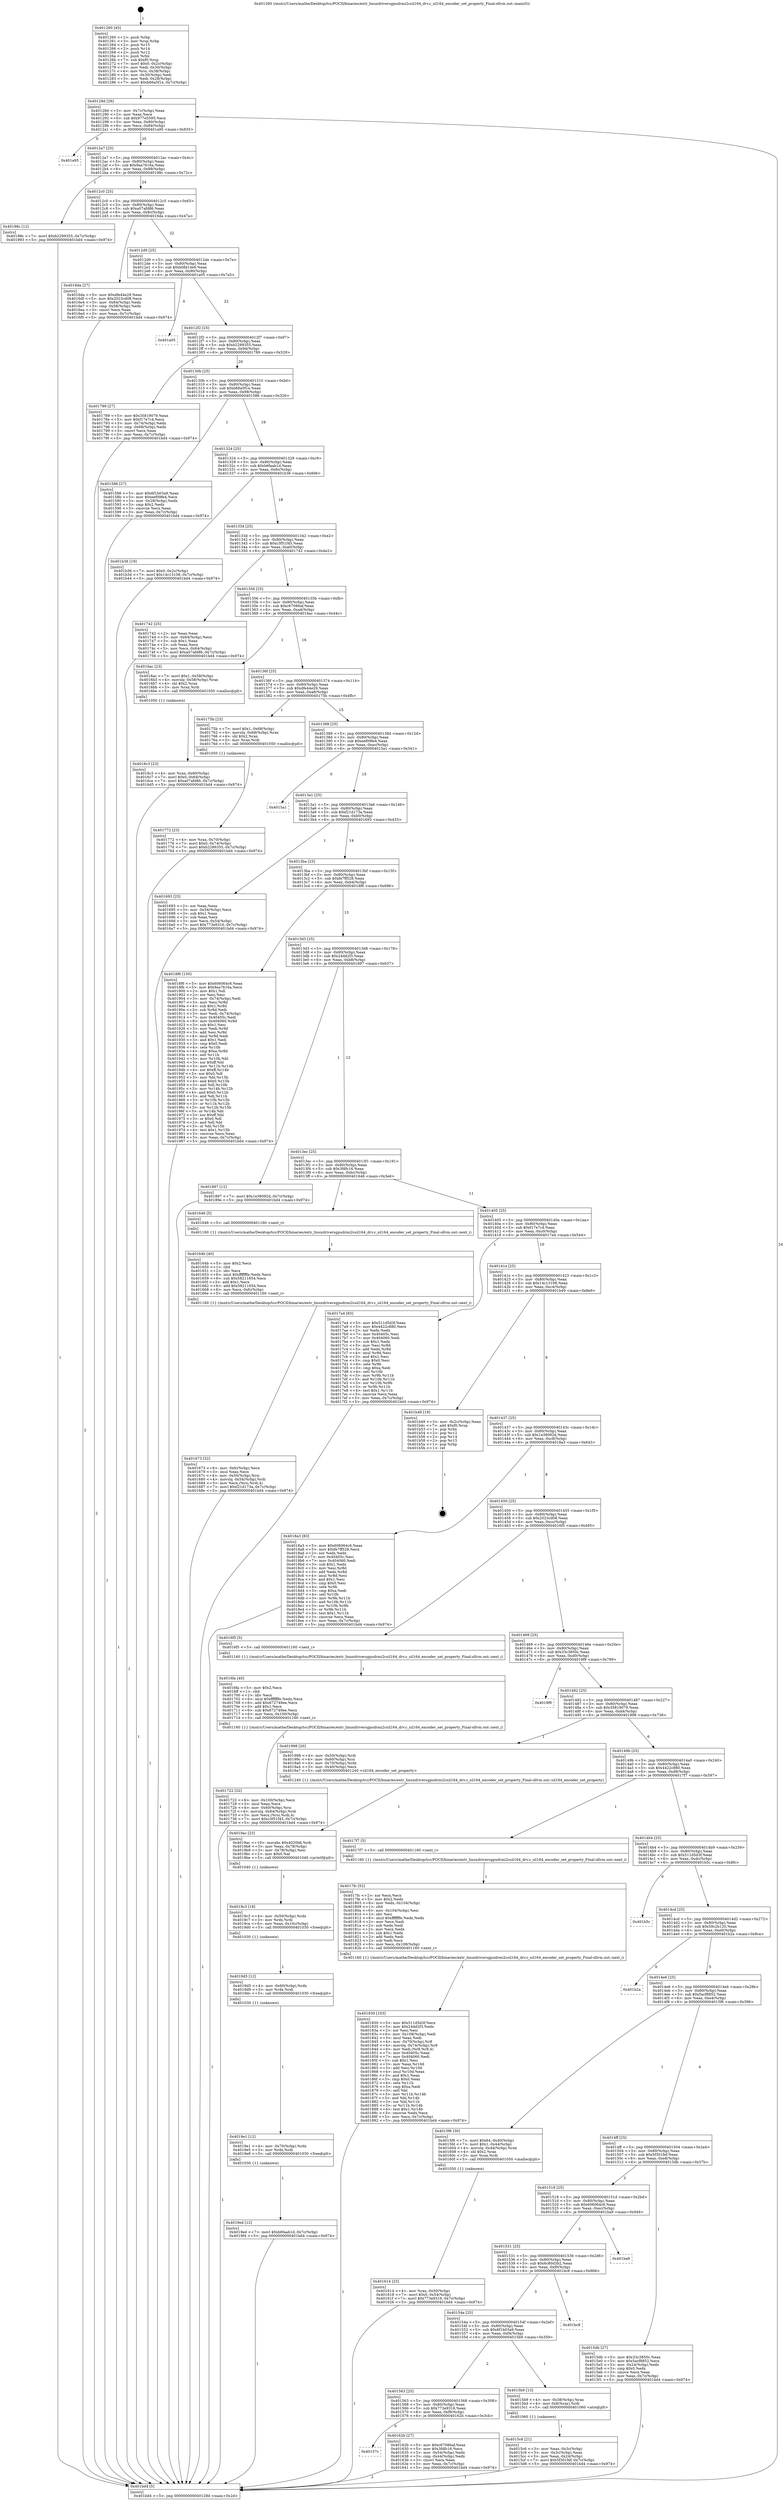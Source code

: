 digraph "0x401260" {
  label = "0x401260 (/mnt/c/Users/mathe/Desktop/tcc/POCII/binaries/extr_linuxdriversgpudrmi2csil164_drv.c_sil164_encoder_set_property_Final-ollvm.out::main(0))"
  labelloc = "t"
  node[shape=record]

  Entry [label="",width=0.3,height=0.3,shape=circle,fillcolor=black,style=filled]
  "0x40128d" [label="{
     0x40128d [26]\l
     | [instrs]\l
     &nbsp;&nbsp;0x40128d \<+3\>: mov -0x7c(%rbp),%eax\l
     &nbsp;&nbsp;0x401290 \<+2\>: mov %eax,%ecx\l
     &nbsp;&nbsp;0x401292 \<+6\>: sub $0x977e5595,%ecx\l
     &nbsp;&nbsp;0x401298 \<+3\>: mov %eax,-0x80(%rbp)\l
     &nbsp;&nbsp;0x40129b \<+6\>: mov %ecx,-0x84(%rbp)\l
     &nbsp;&nbsp;0x4012a1 \<+6\>: je 0000000000401a95 \<main+0x835\>\l
  }"]
  "0x401a95" [label="{
     0x401a95\l
  }", style=dashed]
  "0x4012a7" [label="{
     0x4012a7 [25]\l
     | [instrs]\l
     &nbsp;&nbsp;0x4012a7 \<+5\>: jmp 00000000004012ac \<main+0x4c\>\l
     &nbsp;&nbsp;0x4012ac \<+3\>: mov -0x80(%rbp),%eax\l
     &nbsp;&nbsp;0x4012af \<+5\>: sub $0x9aa7616a,%eax\l
     &nbsp;&nbsp;0x4012b4 \<+6\>: mov %eax,-0x88(%rbp)\l
     &nbsp;&nbsp;0x4012ba \<+6\>: je 000000000040198c \<main+0x72c\>\l
  }"]
  Exit [label="",width=0.3,height=0.3,shape=circle,fillcolor=black,style=filled,peripheries=2]
  "0x40198c" [label="{
     0x40198c [12]\l
     | [instrs]\l
     &nbsp;&nbsp;0x40198c \<+7\>: movl $0xb2289355,-0x7c(%rbp)\l
     &nbsp;&nbsp;0x401993 \<+5\>: jmp 0000000000401bd4 \<main+0x974\>\l
  }"]
  "0x4012c0" [label="{
     0x4012c0 [25]\l
     | [instrs]\l
     &nbsp;&nbsp;0x4012c0 \<+5\>: jmp 00000000004012c5 \<main+0x65\>\l
     &nbsp;&nbsp;0x4012c5 \<+3\>: mov -0x80(%rbp),%eax\l
     &nbsp;&nbsp;0x4012c8 \<+5\>: sub $0xa07afd86,%eax\l
     &nbsp;&nbsp;0x4012cd \<+6\>: mov %eax,-0x8c(%rbp)\l
     &nbsp;&nbsp;0x4012d3 \<+6\>: je 00000000004016da \<main+0x47a\>\l
  }"]
  "0x4019ed" [label="{
     0x4019ed [12]\l
     | [instrs]\l
     &nbsp;&nbsp;0x4019ed \<+7\>: movl $0xb6faab1d,-0x7c(%rbp)\l
     &nbsp;&nbsp;0x4019f4 \<+5\>: jmp 0000000000401bd4 \<main+0x974\>\l
  }"]
  "0x4016da" [label="{
     0x4016da [27]\l
     | [instrs]\l
     &nbsp;&nbsp;0x4016da \<+5\>: mov $0xdfe44e29,%eax\l
     &nbsp;&nbsp;0x4016df \<+5\>: mov $0x2023cd08,%ecx\l
     &nbsp;&nbsp;0x4016e4 \<+3\>: mov -0x64(%rbp),%edx\l
     &nbsp;&nbsp;0x4016e7 \<+3\>: cmp -0x58(%rbp),%edx\l
     &nbsp;&nbsp;0x4016ea \<+3\>: cmovl %ecx,%eax\l
     &nbsp;&nbsp;0x4016ed \<+3\>: mov %eax,-0x7c(%rbp)\l
     &nbsp;&nbsp;0x4016f0 \<+5\>: jmp 0000000000401bd4 \<main+0x974\>\l
  }"]
  "0x4012d9" [label="{
     0x4012d9 [25]\l
     | [instrs]\l
     &nbsp;&nbsp;0x4012d9 \<+5\>: jmp 00000000004012de \<main+0x7e\>\l
     &nbsp;&nbsp;0x4012de \<+3\>: mov -0x80(%rbp),%eax\l
     &nbsp;&nbsp;0x4012e1 \<+5\>: sub $0xb0fd14e9,%eax\l
     &nbsp;&nbsp;0x4012e6 \<+6\>: mov %eax,-0x90(%rbp)\l
     &nbsp;&nbsp;0x4012ec \<+6\>: je 0000000000401a05 \<main+0x7a5\>\l
  }"]
  "0x4019e1" [label="{
     0x4019e1 [12]\l
     | [instrs]\l
     &nbsp;&nbsp;0x4019e1 \<+4\>: mov -0x70(%rbp),%rdx\l
     &nbsp;&nbsp;0x4019e5 \<+3\>: mov %rdx,%rdi\l
     &nbsp;&nbsp;0x4019e8 \<+5\>: call 0000000000401030 \<free@plt\>\l
     | [calls]\l
     &nbsp;&nbsp;0x401030 \{1\} (unknown)\l
  }"]
  "0x401a05" [label="{
     0x401a05\l
  }", style=dashed]
  "0x4012f2" [label="{
     0x4012f2 [25]\l
     | [instrs]\l
     &nbsp;&nbsp;0x4012f2 \<+5\>: jmp 00000000004012f7 \<main+0x97\>\l
     &nbsp;&nbsp;0x4012f7 \<+3\>: mov -0x80(%rbp),%eax\l
     &nbsp;&nbsp;0x4012fa \<+5\>: sub $0xb2289355,%eax\l
     &nbsp;&nbsp;0x4012ff \<+6\>: mov %eax,-0x94(%rbp)\l
     &nbsp;&nbsp;0x401305 \<+6\>: je 0000000000401789 \<main+0x529\>\l
  }"]
  "0x4019d5" [label="{
     0x4019d5 [12]\l
     | [instrs]\l
     &nbsp;&nbsp;0x4019d5 \<+4\>: mov -0x60(%rbp),%rdx\l
     &nbsp;&nbsp;0x4019d9 \<+3\>: mov %rdx,%rdi\l
     &nbsp;&nbsp;0x4019dc \<+5\>: call 0000000000401030 \<free@plt\>\l
     | [calls]\l
     &nbsp;&nbsp;0x401030 \{1\} (unknown)\l
  }"]
  "0x401789" [label="{
     0x401789 [27]\l
     | [instrs]\l
     &nbsp;&nbsp;0x401789 \<+5\>: mov $0x35819079,%eax\l
     &nbsp;&nbsp;0x40178e \<+5\>: mov $0xf17e7c4,%ecx\l
     &nbsp;&nbsp;0x401793 \<+3\>: mov -0x74(%rbp),%edx\l
     &nbsp;&nbsp;0x401796 \<+3\>: cmp -0x68(%rbp),%edx\l
     &nbsp;&nbsp;0x401799 \<+3\>: cmovl %ecx,%eax\l
     &nbsp;&nbsp;0x40179c \<+3\>: mov %eax,-0x7c(%rbp)\l
     &nbsp;&nbsp;0x40179f \<+5\>: jmp 0000000000401bd4 \<main+0x974\>\l
  }"]
  "0x40130b" [label="{
     0x40130b [25]\l
     | [instrs]\l
     &nbsp;&nbsp;0x40130b \<+5\>: jmp 0000000000401310 \<main+0xb0\>\l
     &nbsp;&nbsp;0x401310 \<+3\>: mov -0x80(%rbp),%eax\l
     &nbsp;&nbsp;0x401313 \<+5\>: sub $0xb66a5f1e,%eax\l
     &nbsp;&nbsp;0x401318 \<+6\>: mov %eax,-0x98(%rbp)\l
     &nbsp;&nbsp;0x40131e \<+6\>: je 0000000000401586 \<main+0x326\>\l
  }"]
  "0x4019c3" [label="{
     0x4019c3 [18]\l
     | [instrs]\l
     &nbsp;&nbsp;0x4019c3 \<+4\>: mov -0x50(%rbp),%rdx\l
     &nbsp;&nbsp;0x4019c7 \<+3\>: mov %rdx,%rdi\l
     &nbsp;&nbsp;0x4019ca \<+6\>: mov %eax,-0x10c(%rbp)\l
     &nbsp;&nbsp;0x4019d0 \<+5\>: call 0000000000401030 \<free@plt\>\l
     | [calls]\l
     &nbsp;&nbsp;0x401030 \{1\} (unknown)\l
  }"]
  "0x401586" [label="{
     0x401586 [27]\l
     | [instrs]\l
     &nbsp;&nbsp;0x401586 \<+5\>: mov $0x6f1b03a9,%eax\l
     &nbsp;&nbsp;0x40158b \<+5\>: mov $0xeef09fe4,%ecx\l
     &nbsp;&nbsp;0x401590 \<+3\>: mov -0x28(%rbp),%edx\l
     &nbsp;&nbsp;0x401593 \<+3\>: cmp $0x2,%edx\l
     &nbsp;&nbsp;0x401596 \<+3\>: cmovne %ecx,%eax\l
     &nbsp;&nbsp;0x401599 \<+3\>: mov %eax,-0x7c(%rbp)\l
     &nbsp;&nbsp;0x40159c \<+5\>: jmp 0000000000401bd4 \<main+0x974\>\l
  }"]
  "0x401324" [label="{
     0x401324 [25]\l
     | [instrs]\l
     &nbsp;&nbsp;0x401324 \<+5\>: jmp 0000000000401329 \<main+0xc9\>\l
     &nbsp;&nbsp;0x401329 \<+3\>: mov -0x80(%rbp),%eax\l
     &nbsp;&nbsp;0x40132c \<+5\>: sub $0xb6faab1d,%eax\l
     &nbsp;&nbsp;0x401331 \<+6\>: mov %eax,-0x9c(%rbp)\l
     &nbsp;&nbsp;0x401337 \<+6\>: je 0000000000401b36 \<main+0x8d6\>\l
  }"]
  "0x401bd4" [label="{
     0x401bd4 [5]\l
     | [instrs]\l
     &nbsp;&nbsp;0x401bd4 \<+5\>: jmp 000000000040128d \<main+0x2d\>\l
  }"]
  "0x401260" [label="{
     0x401260 [45]\l
     | [instrs]\l
     &nbsp;&nbsp;0x401260 \<+1\>: push %rbp\l
     &nbsp;&nbsp;0x401261 \<+3\>: mov %rsp,%rbp\l
     &nbsp;&nbsp;0x401264 \<+2\>: push %r15\l
     &nbsp;&nbsp;0x401266 \<+2\>: push %r14\l
     &nbsp;&nbsp;0x401268 \<+2\>: push %r12\l
     &nbsp;&nbsp;0x40126a \<+1\>: push %rbx\l
     &nbsp;&nbsp;0x40126b \<+7\>: sub $0xf0,%rsp\l
     &nbsp;&nbsp;0x401272 \<+7\>: movl $0x0,-0x2c(%rbp)\l
     &nbsp;&nbsp;0x401279 \<+3\>: mov %edi,-0x30(%rbp)\l
     &nbsp;&nbsp;0x40127c \<+4\>: mov %rsi,-0x38(%rbp)\l
     &nbsp;&nbsp;0x401280 \<+3\>: mov -0x30(%rbp),%edi\l
     &nbsp;&nbsp;0x401283 \<+3\>: mov %edi,-0x28(%rbp)\l
     &nbsp;&nbsp;0x401286 \<+7\>: movl $0xb66a5f1e,-0x7c(%rbp)\l
  }"]
  "0x4019ac" [label="{
     0x4019ac [23]\l
     | [instrs]\l
     &nbsp;&nbsp;0x4019ac \<+10\>: movabs $0x4020b6,%rdi\l
     &nbsp;&nbsp;0x4019b6 \<+3\>: mov %eax,-0x78(%rbp)\l
     &nbsp;&nbsp;0x4019b9 \<+3\>: mov -0x78(%rbp),%esi\l
     &nbsp;&nbsp;0x4019bc \<+2\>: mov $0x0,%al\l
     &nbsp;&nbsp;0x4019be \<+5\>: call 0000000000401040 \<printf@plt\>\l
     | [calls]\l
     &nbsp;&nbsp;0x401040 \{1\} (unknown)\l
  }"]
  "0x401b36" [label="{
     0x401b36 [19]\l
     | [instrs]\l
     &nbsp;&nbsp;0x401b36 \<+7\>: movl $0x0,-0x2c(%rbp)\l
     &nbsp;&nbsp;0x401b3d \<+7\>: movl $0x14c13108,-0x7c(%rbp)\l
     &nbsp;&nbsp;0x401b44 \<+5\>: jmp 0000000000401bd4 \<main+0x974\>\l
  }"]
  "0x40133d" [label="{
     0x40133d [25]\l
     | [instrs]\l
     &nbsp;&nbsp;0x40133d \<+5\>: jmp 0000000000401342 \<main+0xe2\>\l
     &nbsp;&nbsp;0x401342 \<+3\>: mov -0x80(%rbp),%eax\l
     &nbsp;&nbsp;0x401345 \<+5\>: sub $0xc3f51f45,%eax\l
     &nbsp;&nbsp;0x40134a \<+6\>: mov %eax,-0xa0(%rbp)\l
     &nbsp;&nbsp;0x401350 \<+6\>: je 0000000000401742 \<main+0x4e2\>\l
  }"]
  "0x401830" [label="{
     0x401830 [103]\l
     | [instrs]\l
     &nbsp;&nbsp;0x401830 \<+5\>: mov $0x511d5d3f,%ecx\l
     &nbsp;&nbsp;0x401835 \<+5\>: mov $0x24dd2f3,%edx\l
     &nbsp;&nbsp;0x40183a \<+2\>: xor %esi,%esi\l
     &nbsp;&nbsp;0x40183c \<+6\>: mov -0x108(%rbp),%edi\l
     &nbsp;&nbsp;0x401842 \<+3\>: imul %eax,%edi\l
     &nbsp;&nbsp;0x401845 \<+4\>: mov -0x70(%rbp),%r8\l
     &nbsp;&nbsp;0x401849 \<+4\>: movslq -0x74(%rbp),%r9\l
     &nbsp;&nbsp;0x40184d \<+4\>: mov %edi,(%r8,%r9,4)\l
     &nbsp;&nbsp;0x401851 \<+7\>: mov 0x40405c,%eax\l
     &nbsp;&nbsp;0x401858 \<+7\>: mov 0x404060,%edi\l
     &nbsp;&nbsp;0x40185f \<+3\>: sub $0x1,%esi\l
     &nbsp;&nbsp;0x401862 \<+3\>: mov %eax,%r10d\l
     &nbsp;&nbsp;0x401865 \<+3\>: add %esi,%r10d\l
     &nbsp;&nbsp;0x401868 \<+4\>: imul %r10d,%eax\l
     &nbsp;&nbsp;0x40186c \<+3\>: and $0x1,%eax\l
     &nbsp;&nbsp;0x40186f \<+3\>: cmp $0x0,%eax\l
     &nbsp;&nbsp;0x401872 \<+4\>: sete %r11b\l
     &nbsp;&nbsp;0x401876 \<+3\>: cmp $0xa,%edi\l
     &nbsp;&nbsp;0x401879 \<+3\>: setl %bl\l
     &nbsp;&nbsp;0x40187c \<+3\>: mov %r11b,%r14b\l
     &nbsp;&nbsp;0x40187f \<+3\>: and %bl,%r14b\l
     &nbsp;&nbsp;0x401882 \<+3\>: xor %bl,%r11b\l
     &nbsp;&nbsp;0x401885 \<+3\>: or %r11b,%r14b\l
     &nbsp;&nbsp;0x401888 \<+4\>: test $0x1,%r14b\l
     &nbsp;&nbsp;0x40188c \<+3\>: cmovne %edx,%ecx\l
     &nbsp;&nbsp;0x40188f \<+3\>: mov %ecx,-0x7c(%rbp)\l
     &nbsp;&nbsp;0x401892 \<+5\>: jmp 0000000000401bd4 \<main+0x974\>\l
  }"]
  "0x401742" [label="{
     0x401742 [25]\l
     | [instrs]\l
     &nbsp;&nbsp;0x401742 \<+2\>: xor %eax,%eax\l
     &nbsp;&nbsp;0x401744 \<+3\>: mov -0x64(%rbp),%ecx\l
     &nbsp;&nbsp;0x401747 \<+3\>: sub $0x1,%eax\l
     &nbsp;&nbsp;0x40174a \<+2\>: sub %eax,%ecx\l
     &nbsp;&nbsp;0x40174c \<+3\>: mov %ecx,-0x64(%rbp)\l
     &nbsp;&nbsp;0x40174f \<+7\>: movl $0xa07afd86,-0x7c(%rbp)\l
     &nbsp;&nbsp;0x401756 \<+5\>: jmp 0000000000401bd4 \<main+0x974\>\l
  }"]
  "0x401356" [label="{
     0x401356 [25]\l
     | [instrs]\l
     &nbsp;&nbsp;0x401356 \<+5\>: jmp 000000000040135b \<main+0xfb\>\l
     &nbsp;&nbsp;0x40135b \<+3\>: mov -0x80(%rbp),%eax\l
     &nbsp;&nbsp;0x40135e \<+5\>: sub $0xc67086af,%eax\l
     &nbsp;&nbsp;0x401363 \<+6\>: mov %eax,-0xa4(%rbp)\l
     &nbsp;&nbsp;0x401369 \<+6\>: je 00000000004016ac \<main+0x44c\>\l
  }"]
  "0x4017fc" [label="{
     0x4017fc [52]\l
     | [instrs]\l
     &nbsp;&nbsp;0x4017fc \<+2\>: xor %ecx,%ecx\l
     &nbsp;&nbsp;0x4017fe \<+5\>: mov $0x2,%edx\l
     &nbsp;&nbsp;0x401803 \<+6\>: mov %edx,-0x104(%rbp)\l
     &nbsp;&nbsp;0x401809 \<+1\>: cltd\l
     &nbsp;&nbsp;0x40180a \<+6\>: mov -0x104(%rbp),%esi\l
     &nbsp;&nbsp;0x401810 \<+2\>: idiv %esi\l
     &nbsp;&nbsp;0x401812 \<+6\>: imul $0xfffffffe,%edx,%edx\l
     &nbsp;&nbsp;0x401818 \<+2\>: mov %ecx,%edi\l
     &nbsp;&nbsp;0x40181a \<+2\>: sub %edx,%edi\l
     &nbsp;&nbsp;0x40181c \<+2\>: mov %ecx,%edx\l
     &nbsp;&nbsp;0x40181e \<+3\>: sub $0x1,%edx\l
     &nbsp;&nbsp;0x401821 \<+2\>: add %edx,%edi\l
     &nbsp;&nbsp;0x401823 \<+2\>: sub %edi,%ecx\l
     &nbsp;&nbsp;0x401825 \<+6\>: mov %ecx,-0x108(%rbp)\l
     &nbsp;&nbsp;0x40182b \<+5\>: call 0000000000401160 \<next_i\>\l
     | [calls]\l
     &nbsp;&nbsp;0x401160 \{1\} (/mnt/c/Users/mathe/Desktop/tcc/POCII/binaries/extr_linuxdriversgpudrmi2csil164_drv.c_sil164_encoder_set_property_Final-ollvm.out::next_i)\l
  }"]
  "0x4016ac" [label="{
     0x4016ac [23]\l
     | [instrs]\l
     &nbsp;&nbsp;0x4016ac \<+7\>: movl $0x1,-0x58(%rbp)\l
     &nbsp;&nbsp;0x4016b3 \<+4\>: movslq -0x58(%rbp),%rax\l
     &nbsp;&nbsp;0x4016b7 \<+4\>: shl $0x2,%rax\l
     &nbsp;&nbsp;0x4016bb \<+3\>: mov %rax,%rdi\l
     &nbsp;&nbsp;0x4016be \<+5\>: call 0000000000401050 \<malloc@plt\>\l
     | [calls]\l
     &nbsp;&nbsp;0x401050 \{1\} (unknown)\l
  }"]
  "0x40136f" [label="{
     0x40136f [25]\l
     | [instrs]\l
     &nbsp;&nbsp;0x40136f \<+5\>: jmp 0000000000401374 \<main+0x114\>\l
     &nbsp;&nbsp;0x401374 \<+3\>: mov -0x80(%rbp),%eax\l
     &nbsp;&nbsp;0x401377 \<+5\>: sub $0xdfe44e29,%eax\l
     &nbsp;&nbsp;0x40137c \<+6\>: mov %eax,-0xa8(%rbp)\l
     &nbsp;&nbsp;0x401382 \<+6\>: je 000000000040175b \<main+0x4fb\>\l
  }"]
  "0x401772" [label="{
     0x401772 [23]\l
     | [instrs]\l
     &nbsp;&nbsp;0x401772 \<+4\>: mov %rax,-0x70(%rbp)\l
     &nbsp;&nbsp;0x401776 \<+7\>: movl $0x0,-0x74(%rbp)\l
     &nbsp;&nbsp;0x40177d \<+7\>: movl $0xb2289355,-0x7c(%rbp)\l
     &nbsp;&nbsp;0x401784 \<+5\>: jmp 0000000000401bd4 \<main+0x974\>\l
  }"]
  "0x40175b" [label="{
     0x40175b [23]\l
     | [instrs]\l
     &nbsp;&nbsp;0x40175b \<+7\>: movl $0x1,-0x68(%rbp)\l
     &nbsp;&nbsp;0x401762 \<+4\>: movslq -0x68(%rbp),%rax\l
     &nbsp;&nbsp;0x401766 \<+4\>: shl $0x2,%rax\l
     &nbsp;&nbsp;0x40176a \<+3\>: mov %rax,%rdi\l
     &nbsp;&nbsp;0x40176d \<+5\>: call 0000000000401050 \<malloc@plt\>\l
     | [calls]\l
     &nbsp;&nbsp;0x401050 \{1\} (unknown)\l
  }"]
  "0x401388" [label="{
     0x401388 [25]\l
     | [instrs]\l
     &nbsp;&nbsp;0x401388 \<+5\>: jmp 000000000040138d \<main+0x12d\>\l
     &nbsp;&nbsp;0x40138d \<+3\>: mov -0x80(%rbp),%eax\l
     &nbsp;&nbsp;0x401390 \<+5\>: sub $0xeef09fe4,%eax\l
     &nbsp;&nbsp;0x401395 \<+6\>: mov %eax,-0xac(%rbp)\l
     &nbsp;&nbsp;0x40139b \<+6\>: je 00000000004015a1 \<main+0x341\>\l
  }"]
  "0x401722" [label="{
     0x401722 [32]\l
     | [instrs]\l
     &nbsp;&nbsp;0x401722 \<+6\>: mov -0x100(%rbp),%ecx\l
     &nbsp;&nbsp;0x401728 \<+3\>: imul %eax,%ecx\l
     &nbsp;&nbsp;0x40172b \<+4\>: mov -0x60(%rbp),%rsi\l
     &nbsp;&nbsp;0x40172f \<+4\>: movslq -0x64(%rbp),%rdi\l
     &nbsp;&nbsp;0x401733 \<+3\>: mov %ecx,(%rsi,%rdi,4)\l
     &nbsp;&nbsp;0x401736 \<+7\>: movl $0xc3f51f45,-0x7c(%rbp)\l
     &nbsp;&nbsp;0x40173d \<+5\>: jmp 0000000000401bd4 \<main+0x974\>\l
  }"]
  "0x4015a1" [label="{
     0x4015a1\l
  }", style=dashed]
  "0x4013a1" [label="{
     0x4013a1 [25]\l
     | [instrs]\l
     &nbsp;&nbsp;0x4013a1 \<+5\>: jmp 00000000004013a6 \<main+0x146\>\l
     &nbsp;&nbsp;0x4013a6 \<+3\>: mov -0x80(%rbp),%eax\l
     &nbsp;&nbsp;0x4013a9 \<+5\>: sub $0xf21d173a,%eax\l
     &nbsp;&nbsp;0x4013ae \<+6\>: mov %eax,-0xb0(%rbp)\l
     &nbsp;&nbsp;0x4013b4 \<+6\>: je 0000000000401693 \<main+0x433\>\l
  }"]
  "0x4016fa" [label="{
     0x4016fa [40]\l
     | [instrs]\l
     &nbsp;&nbsp;0x4016fa \<+5\>: mov $0x2,%ecx\l
     &nbsp;&nbsp;0x4016ff \<+1\>: cltd\l
     &nbsp;&nbsp;0x401700 \<+2\>: idiv %ecx\l
     &nbsp;&nbsp;0x401702 \<+6\>: imul $0xfffffffe,%edx,%ecx\l
     &nbsp;&nbsp;0x401708 \<+6\>: add $0x672749ee,%ecx\l
     &nbsp;&nbsp;0x40170e \<+3\>: add $0x1,%ecx\l
     &nbsp;&nbsp;0x401711 \<+6\>: sub $0x672749ee,%ecx\l
     &nbsp;&nbsp;0x401717 \<+6\>: mov %ecx,-0x100(%rbp)\l
     &nbsp;&nbsp;0x40171d \<+5\>: call 0000000000401160 \<next_i\>\l
     | [calls]\l
     &nbsp;&nbsp;0x401160 \{1\} (/mnt/c/Users/mathe/Desktop/tcc/POCII/binaries/extr_linuxdriversgpudrmi2csil164_drv.c_sil164_encoder_set_property_Final-ollvm.out::next_i)\l
  }"]
  "0x401693" [label="{
     0x401693 [25]\l
     | [instrs]\l
     &nbsp;&nbsp;0x401693 \<+2\>: xor %eax,%eax\l
     &nbsp;&nbsp;0x401695 \<+3\>: mov -0x54(%rbp),%ecx\l
     &nbsp;&nbsp;0x401698 \<+3\>: sub $0x1,%eax\l
     &nbsp;&nbsp;0x40169b \<+2\>: sub %eax,%ecx\l
     &nbsp;&nbsp;0x40169d \<+3\>: mov %ecx,-0x54(%rbp)\l
     &nbsp;&nbsp;0x4016a0 \<+7\>: movl $0x773e9316,-0x7c(%rbp)\l
     &nbsp;&nbsp;0x4016a7 \<+5\>: jmp 0000000000401bd4 \<main+0x974\>\l
  }"]
  "0x4013ba" [label="{
     0x4013ba [25]\l
     | [instrs]\l
     &nbsp;&nbsp;0x4013ba \<+5\>: jmp 00000000004013bf \<main+0x15f\>\l
     &nbsp;&nbsp;0x4013bf \<+3\>: mov -0x80(%rbp),%eax\l
     &nbsp;&nbsp;0x4013c2 \<+5\>: sub $0xfe7ff528,%eax\l
     &nbsp;&nbsp;0x4013c7 \<+6\>: mov %eax,-0xb4(%rbp)\l
     &nbsp;&nbsp;0x4013cd \<+6\>: je 00000000004018f6 \<main+0x696\>\l
  }"]
  "0x4016c3" [label="{
     0x4016c3 [23]\l
     | [instrs]\l
     &nbsp;&nbsp;0x4016c3 \<+4\>: mov %rax,-0x60(%rbp)\l
     &nbsp;&nbsp;0x4016c7 \<+7\>: movl $0x0,-0x64(%rbp)\l
     &nbsp;&nbsp;0x4016ce \<+7\>: movl $0xa07afd86,-0x7c(%rbp)\l
     &nbsp;&nbsp;0x4016d5 \<+5\>: jmp 0000000000401bd4 \<main+0x974\>\l
  }"]
  "0x4018f6" [label="{
     0x4018f6 [150]\l
     | [instrs]\l
     &nbsp;&nbsp;0x4018f6 \<+5\>: mov $0x606064c6,%eax\l
     &nbsp;&nbsp;0x4018fb \<+5\>: mov $0x9aa7616a,%ecx\l
     &nbsp;&nbsp;0x401900 \<+2\>: mov $0x1,%dl\l
     &nbsp;&nbsp;0x401902 \<+2\>: xor %esi,%esi\l
     &nbsp;&nbsp;0x401904 \<+3\>: mov -0x74(%rbp),%edi\l
     &nbsp;&nbsp;0x401907 \<+3\>: mov %esi,%r8d\l
     &nbsp;&nbsp;0x40190a \<+4\>: sub $0x1,%r8d\l
     &nbsp;&nbsp;0x40190e \<+3\>: sub %r8d,%edi\l
     &nbsp;&nbsp;0x401911 \<+3\>: mov %edi,-0x74(%rbp)\l
     &nbsp;&nbsp;0x401914 \<+7\>: mov 0x40405c,%edi\l
     &nbsp;&nbsp;0x40191b \<+8\>: mov 0x404060,%r8d\l
     &nbsp;&nbsp;0x401923 \<+3\>: sub $0x1,%esi\l
     &nbsp;&nbsp;0x401926 \<+3\>: mov %edi,%r9d\l
     &nbsp;&nbsp;0x401929 \<+3\>: add %esi,%r9d\l
     &nbsp;&nbsp;0x40192c \<+4\>: imul %r9d,%edi\l
     &nbsp;&nbsp;0x401930 \<+3\>: and $0x1,%edi\l
     &nbsp;&nbsp;0x401933 \<+3\>: cmp $0x0,%edi\l
     &nbsp;&nbsp;0x401936 \<+4\>: sete %r10b\l
     &nbsp;&nbsp;0x40193a \<+4\>: cmp $0xa,%r8d\l
     &nbsp;&nbsp;0x40193e \<+4\>: setl %r11b\l
     &nbsp;&nbsp;0x401942 \<+3\>: mov %r10b,%bl\l
     &nbsp;&nbsp;0x401945 \<+3\>: xor $0xff,%bl\l
     &nbsp;&nbsp;0x401948 \<+3\>: mov %r11b,%r14b\l
     &nbsp;&nbsp;0x40194b \<+4\>: xor $0xff,%r14b\l
     &nbsp;&nbsp;0x40194f \<+3\>: xor $0x0,%dl\l
     &nbsp;&nbsp;0x401952 \<+3\>: mov %bl,%r15b\l
     &nbsp;&nbsp;0x401955 \<+4\>: and $0x0,%r15b\l
     &nbsp;&nbsp;0x401959 \<+3\>: and %dl,%r10b\l
     &nbsp;&nbsp;0x40195c \<+3\>: mov %r14b,%r12b\l
     &nbsp;&nbsp;0x40195f \<+4\>: and $0x0,%r12b\l
     &nbsp;&nbsp;0x401963 \<+3\>: and %dl,%r11b\l
     &nbsp;&nbsp;0x401966 \<+3\>: or %r10b,%r15b\l
     &nbsp;&nbsp;0x401969 \<+3\>: or %r11b,%r12b\l
     &nbsp;&nbsp;0x40196c \<+3\>: xor %r12b,%r15b\l
     &nbsp;&nbsp;0x40196f \<+3\>: or %r14b,%bl\l
     &nbsp;&nbsp;0x401972 \<+3\>: xor $0xff,%bl\l
     &nbsp;&nbsp;0x401975 \<+3\>: or $0x0,%dl\l
     &nbsp;&nbsp;0x401978 \<+2\>: and %dl,%bl\l
     &nbsp;&nbsp;0x40197a \<+3\>: or %bl,%r15b\l
     &nbsp;&nbsp;0x40197d \<+4\>: test $0x1,%r15b\l
     &nbsp;&nbsp;0x401981 \<+3\>: cmovne %ecx,%eax\l
     &nbsp;&nbsp;0x401984 \<+3\>: mov %eax,-0x7c(%rbp)\l
     &nbsp;&nbsp;0x401987 \<+5\>: jmp 0000000000401bd4 \<main+0x974\>\l
  }"]
  "0x4013d3" [label="{
     0x4013d3 [25]\l
     | [instrs]\l
     &nbsp;&nbsp;0x4013d3 \<+5\>: jmp 00000000004013d8 \<main+0x178\>\l
     &nbsp;&nbsp;0x4013d8 \<+3\>: mov -0x80(%rbp),%eax\l
     &nbsp;&nbsp;0x4013db \<+5\>: sub $0x24dd2f3,%eax\l
     &nbsp;&nbsp;0x4013e0 \<+6\>: mov %eax,-0xb8(%rbp)\l
     &nbsp;&nbsp;0x4013e6 \<+6\>: je 0000000000401897 \<main+0x637\>\l
  }"]
  "0x401673" [label="{
     0x401673 [32]\l
     | [instrs]\l
     &nbsp;&nbsp;0x401673 \<+6\>: mov -0xfc(%rbp),%ecx\l
     &nbsp;&nbsp;0x401679 \<+3\>: imul %eax,%ecx\l
     &nbsp;&nbsp;0x40167c \<+4\>: mov -0x50(%rbp),%rsi\l
     &nbsp;&nbsp;0x401680 \<+4\>: movslq -0x54(%rbp),%rdi\l
     &nbsp;&nbsp;0x401684 \<+3\>: mov %ecx,(%rsi,%rdi,4)\l
     &nbsp;&nbsp;0x401687 \<+7\>: movl $0xf21d173a,-0x7c(%rbp)\l
     &nbsp;&nbsp;0x40168e \<+5\>: jmp 0000000000401bd4 \<main+0x974\>\l
  }"]
  "0x401897" [label="{
     0x401897 [12]\l
     | [instrs]\l
     &nbsp;&nbsp;0x401897 \<+7\>: movl $0x1e38092d,-0x7c(%rbp)\l
     &nbsp;&nbsp;0x40189e \<+5\>: jmp 0000000000401bd4 \<main+0x974\>\l
  }"]
  "0x4013ec" [label="{
     0x4013ec [25]\l
     | [instrs]\l
     &nbsp;&nbsp;0x4013ec \<+5\>: jmp 00000000004013f1 \<main+0x191\>\l
     &nbsp;&nbsp;0x4013f1 \<+3\>: mov -0x80(%rbp),%eax\l
     &nbsp;&nbsp;0x4013f4 \<+5\>: sub $0x3fdfc16,%eax\l
     &nbsp;&nbsp;0x4013f9 \<+6\>: mov %eax,-0xbc(%rbp)\l
     &nbsp;&nbsp;0x4013ff \<+6\>: je 0000000000401646 \<main+0x3e6\>\l
  }"]
  "0x40164b" [label="{
     0x40164b [40]\l
     | [instrs]\l
     &nbsp;&nbsp;0x40164b \<+5\>: mov $0x2,%ecx\l
     &nbsp;&nbsp;0x401650 \<+1\>: cltd\l
     &nbsp;&nbsp;0x401651 \<+2\>: idiv %ecx\l
     &nbsp;&nbsp;0x401653 \<+6\>: imul $0xfffffffe,%edx,%ecx\l
     &nbsp;&nbsp;0x401659 \<+6\>: sub $0x58211654,%ecx\l
     &nbsp;&nbsp;0x40165f \<+3\>: add $0x1,%ecx\l
     &nbsp;&nbsp;0x401662 \<+6\>: add $0x58211654,%ecx\l
     &nbsp;&nbsp;0x401668 \<+6\>: mov %ecx,-0xfc(%rbp)\l
     &nbsp;&nbsp;0x40166e \<+5\>: call 0000000000401160 \<next_i\>\l
     | [calls]\l
     &nbsp;&nbsp;0x401160 \{1\} (/mnt/c/Users/mathe/Desktop/tcc/POCII/binaries/extr_linuxdriversgpudrmi2csil164_drv.c_sil164_encoder_set_property_Final-ollvm.out::next_i)\l
  }"]
  "0x401646" [label="{
     0x401646 [5]\l
     | [instrs]\l
     &nbsp;&nbsp;0x401646 \<+5\>: call 0000000000401160 \<next_i\>\l
     | [calls]\l
     &nbsp;&nbsp;0x401160 \{1\} (/mnt/c/Users/mathe/Desktop/tcc/POCII/binaries/extr_linuxdriversgpudrmi2csil164_drv.c_sil164_encoder_set_property_Final-ollvm.out::next_i)\l
  }"]
  "0x401405" [label="{
     0x401405 [25]\l
     | [instrs]\l
     &nbsp;&nbsp;0x401405 \<+5\>: jmp 000000000040140a \<main+0x1aa\>\l
     &nbsp;&nbsp;0x40140a \<+3\>: mov -0x80(%rbp),%eax\l
     &nbsp;&nbsp;0x40140d \<+5\>: sub $0xf17e7c4,%eax\l
     &nbsp;&nbsp;0x401412 \<+6\>: mov %eax,-0xc0(%rbp)\l
     &nbsp;&nbsp;0x401418 \<+6\>: je 00000000004017a4 \<main+0x544\>\l
  }"]
  "0x40157c" [label="{
     0x40157c\l
  }", style=dashed]
  "0x4017a4" [label="{
     0x4017a4 [83]\l
     | [instrs]\l
     &nbsp;&nbsp;0x4017a4 \<+5\>: mov $0x511d5d3f,%eax\l
     &nbsp;&nbsp;0x4017a9 \<+5\>: mov $0x4422c880,%ecx\l
     &nbsp;&nbsp;0x4017ae \<+2\>: xor %edx,%edx\l
     &nbsp;&nbsp;0x4017b0 \<+7\>: mov 0x40405c,%esi\l
     &nbsp;&nbsp;0x4017b7 \<+7\>: mov 0x404060,%edi\l
     &nbsp;&nbsp;0x4017be \<+3\>: sub $0x1,%edx\l
     &nbsp;&nbsp;0x4017c1 \<+3\>: mov %esi,%r8d\l
     &nbsp;&nbsp;0x4017c4 \<+3\>: add %edx,%r8d\l
     &nbsp;&nbsp;0x4017c7 \<+4\>: imul %r8d,%esi\l
     &nbsp;&nbsp;0x4017cb \<+3\>: and $0x1,%esi\l
     &nbsp;&nbsp;0x4017ce \<+3\>: cmp $0x0,%esi\l
     &nbsp;&nbsp;0x4017d1 \<+4\>: sete %r9b\l
     &nbsp;&nbsp;0x4017d5 \<+3\>: cmp $0xa,%edi\l
     &nbsp;&nbsp;0x4017d8 \<+4\>: setl %r10b\l
     &nbsp;&nbsp;0x4017dc \<+3\>: mov %r9b,%r11b\l
     &nbsp;&nbsp;0x4017df \<+3\>: and %r10b,%r11b\l
     &nbsp;&nbsp;0x4017e2 \<+3\>: xor %r10b,%r9b\l
     &nbsp;&nbsp;0x4017e5 \<+3\>: or %r9b,%r11b\l
     &nbsp;&nbsp;0x4017e8 \<+4\>: test $0x1,%r11b\l
     &nbsp;&nbsp;0x4017ec \<+3\>: cmovne %ecx,%eax\l
     &nbsp;&nbsp;0x4017ef \<+3\>: mov %eax,-0x7c(%rbp)\l
     &nbsp;&nbsp;0x4017f2 \<+5\>: jmp 0000000000401bd4 \<main+0x974\>\l
  }"]
  "0x40141e" [label="{
     0x40141e [25]\l
     | [instrs]\l
     &nbsp;&nbsp;0x40141e \<+5\>: jmp 0000000000401423 \<main+0x1c3\>\l
     &nbsp;&nbsp;0x401423 \<+3\>: mov -0x80(%rbp),%eax\l
     &nbsp;&nbsp;0x401426 \<+5\>: sub $0x14c13108,%eax\l
     &nbsp;&nbsp;0x40142b \<+6\>: mov %eax,-0xc4(%rbp)\l
     &nbsp;&nbsp;0x401431 \<+6\>: je 0000000000401b49 \<main+0x8e9\>\l
  }"]
  "0x40162b" [label="{
     0x40162b [27]\l
     | [instrs]\l
     &nbsp;&nbsp;0x40162b \<+5\>: mov $0xc67086af,%eax\l
     &nbsp;&nbsp;0x401630 \<+5\>: mov $0x3fdfc16,%ecx\l
     &nbsp;&nbsp;0x401635 \<+3\>: mov -0x54(%rbp),%edx\l
     &nbsp;&nbsp;0x401638 \<+3\>: cmp -0x44(%rbp),%edx\l
     &nbsp;&nbsp;0x40163b \<+3\>: cmovl %ecx,%eax\l
     &nbsp;&nbsp;0x40163e \<+3\>: mov %eax,-0x7c(%rbp)\l
     &nbsp;&nbsp;0x401641 \<+5\>: jmp 0000000000401bd4 \<main+0x974\>\l
  }"]
  "0x401b49" [label="{
     0x401b49 [19]\l
     | [instrs]\l
     &nbsp;&nbsp;0x401b49 \<+3\>: mov -0x2c(%rbp),%eax\l
     &nbsp;&nbsp;0x401b4c \<+7\>: add $0xf0,%rsp\l
     &nbsp;&nbsp;0x401b53 \<+1\>: pop %rbx\l
     &nbsp;&nbsp;0x401b54 \<+2\>: pop %r12\l
     &nbsp;&nbsp;0x401b56 \<+2\>: pop %r14\l
     &nbsp;&nbsp;0x401b58 \<+2\>: pop %r15\l
     &nbsp;&nbsp;0x401b5a \<+1\>: pop %rbp\l
     &nbsp;&nbsp;0x401b5b \<+1\>: ret\l
  }"]
  "0x401437" [label="{
     0x401437 [25]\l
     | [instrs]\l
     &nbsp;&nbsp;0x401437 \<+5\>: jmp 000000000040143c \<main+0x1dc\>\l
     &nbsp;&nbsp;0x40143c \<+3\>: mov -0x80(%rbp),%eax\l
     &nbsp;&nbsp;0x40143f \<+5\>: sub $0x1e38092d,%eax\l
     &nbsp;&nbsp;0x401444 \<+6\>: mov %eax,-0xc8(%rbp)\l
     &nbsp;&nbsp;0x40144a \<+6\>: je 00000000004018a3 \<main+0x643\>\l
  }"]
  "0x401614" [label="{
     0x401614 [23]\l
     | [instrs]\l
     &nbsp;&nbsp;0x401614 \<+4\>: mov %rax,-0x50(%rbp)\l
     &nbsp;&nbsp;0x401618 \<+7\>: movl $0x0,-0x54(%rbp)\l
     &nbsp;&nbsp;0x40161f \<+7\>: movl $0x773e9316,-0x7c(%rbp)\l
     &nbsp;&nbsp;0x401626 \<+5\>: jmp 0000000000401bd4 \<main+0x974\>\l
  }"]
  "0x4018a3" [label="{
     0x4018a3 [83]\l
     | [instrs]\l
     &nbsp;&nbsp;0x4018a3 \<+5\>: mov $0x606064c6,%eax\l
     &nbsp;&nbsp;0x4018a8 \<+5\>: mov $0xfe7ff528,%ecx\l
     &nbsp;&nbsp;0x4018ad \<+2\>: xor %edx,%edx\l
     &nbsp;&nbsp;0x4018af \<+7\>: mov 0x40405c,%esi\l
     &nbsp;&nbsp;0x4018b6 \<+7\>: mov 0x404060,%edi\l
     &nbsp;&nbsp;0x4018bd \<+3\>: sub $0x1,%edx\l
     &nbsp;&nbsp;0x4018c0 \<+3\>: mov %esi,%r8d\l
     &nbsp;&nbsp;0x4018c3 \<+3\>: add %edx,%r8d\l
     &nbsp;&nbsp;0x4018c6 \<+4\>: imul %r8d,%esi\l
     &nbsp;&nbsp;0x4018ca \<+3\>: and $0x1,%esi\l
     &nbsp;&nbsp;0x4018cd \<+3\>: cmp $0x0,%esi\l
     &nbsp;&nbsp;0x4018d0 \<+4\>: sete %r9b\l
     &nbsp;&nbsp;0x4018d4 \<+3\>: cmp $0xa,%edi\l
     &nbsp;&nbsp;0x4018d7 \<+4\>: setl %r10b\l
     &nbsp;&nbsp;0x4018db \<+3\>: mov %r9b,%r11b\l
     &nbsp;&nbsp;0x4018de \<+3\>: and %r10b,%r11b\l
     &nbsp;&nbsp;0x4018e1 \<+3\>: xor %r10b,%r9b\l
     &nbsp;&nbsp;0x4018e4 \<+3\>: or %r9b,%r11b\l
     &nbsp;&nbsp;0x4018e7 \<+4\>: test $0x1,%r11b\l
     &nbsp;&nbsp;0x4018eb \<+3\>: cmovne %ecx,%eax\l
     &nbsp;&nbsp;0x4018ee \<+3\>: mov %eax,-0x7c(%rbp)\l
     &nbsp;&nbsp;0x4018f1 \<+5\>: jmp 0000000000401bd4 \<main+0x974\>\l
  }"]
  "0x401450" [label="{
     0x401450 [25]\l
     | [instrs]\l
     &nbsp;&nbsp;0x401450 \<+5\>: jmp 0000000000401455 \<main+0x1f5\>\l
     &nbsp;&nbsp;0x401455 \<+3\>: mov -0x80(%rbp),%eax\l
     &nbsp;&nbsp;0x401458 \<+5\>: sub $0x2023cd08,%eax\l
     &nbsp;&nbsp;0x40145d \<+6\>: mov %eax,-0xcc(%rbp)\l
     &nbsp;&nbsp;0x401463 \<+6\>: je 00000000004016f5 \<main+0x495\>\l
  }"]
  "0x4015c6" [label="{
     0x4015c6 [21]\l
     | [instrs]\l
     &nbsp;&nbsp;0x4015c6 \<+3\>: mov %eax,-0x3c(%rbp)\l
     &nbsp;&nbsp;0x4015c9 \<+3\>: mov -0x3c(%rbp),%eax\l
     &nbsp;&nbsp;0x4015cc \<+3\>: mov %eax,-0x24(%rbp)\l
     &nbsp;&nbsp;0x4015cf \<+7\>: movl $0x5f301fef,-0x7c(%rbp)\l
     &nbsp;&nbsp;0x4015d6 \<+5\>: jmp 0000000000401bd4 \<main+0x974\>\l
  }"]
  "0x4016f5" [label="{
     0x4016f5 [5]\l
     | [instrs]\l
     &nbsp;&nbsp;0x4016f5 \<+5\>: call 0000000000401160 \<next_i\>\l
     | [calls]\l
     &nbsp;&nbsp;0x401160 \{1\} (/mnt/c/Users/mathe/Desktop/tcc/POCII/binaries/extr_linuxdriversgpudrmi2csil164_drv.c_sil164_encoder_set_property_Final-ollvm.out::next_i)\l
  }"]
  "0x401469" [label="{
     0x401469 [25]\l
     | [instrs]\l
     &nbsp;&nbsp;0x401469 \<+5\>: jmp 000000000040146e \<main+0x20e\>\l
     &nbsp;&nbsp;0x40146e \<+3\>: mov -0x80(%rbp),%eax\l
     &nbsp;&nbsp;0x401471 \<+5\>: sub $0x33c3850c,%eax\l
     &nbsp;&nbsp;0x401476 \<+6\>: mov %eax,-0xd0(%rbp)\l
     &nbsp;&nbsp;0x40147c \<+6\>: je 00000000004019f9 \<main+0x799\>\l
  }"]
  "0x401563" [label="{
     0x401563 [25]\l
     | [instrs]\l
     &nbsp;&nbsp;0x401563 \<+5\>: jmp 0000000000401568 \<main+0x308\>\l
     &nbsp;&nbsp;0x401568 \<+3\>: mov -0x80(%rbp),%eax\l
     &nbsp;&nbsp;0x40156b \<+5\>: sub $0x773e9316,%eax\l
     &nbsp;&nbsp;0x401570 \<+6\>: mov %eax,-0xf8(%rbp)\l
     &nbsp;&nbsp;0x401576 \<+6\>: je 000000000040162b \<main+0x3cb\>\l
  }"]
  "0x4019f9" [label="{
     0x4019f9\l
  }", style=dashed]
  "0x401482" [label="{
     0x401482 [25]\l
     | [instrs]\l
     &nbsp;&nbsp;0x401482 \<+5\>: jmp 0000000000401487 \<main+0x227\>\l
     &nbsp;&nbsp;0x401487 \<+3\>: mov -0x80(%rbp),%eax\l
     &nbsp;&nbsp;0x40148a \<+5\>: sub $0x35819079,%eax\l
     &nbsp;&nbsp;0x40148f \<+6\>: mov %eax,-0xd4(%rbp)\l
     &nbsp;&nbsp;0x401495 \<+6\>: je 0000000000401998 \<main+0x738\>\l
  }"]
  "0x4015b9" [label="{
     0x4015b9 [13]\l
     | [instrs]\l
     &nbsp;&nbsp;0x4015b9 \<+4\>: mov -0x38(%rbp),%rax\l
     &nbsp;&nbsp;0x4015bd \<+4\>: mov 0x8(%rax),%rdi\l
     &nbsp;&nbsp;0x4015c1 \<+5\>: call 0000000000401060 \<atoi@plt\>\l
     | [calls]\l
     &nbsp;&nbsp;0x401060 \{1\} (unknown)\l
  }"]
  "0x401998" [label="{
     0x401998 [20]\l
     | [instrs]\l
     &nbsp;&nbsp;0x401998 \<+4\>: mov -0x50(%rbp),%rdi\l
     &nbsp;&nbsp;0x40199c \<+4\>: mov -0x60(%rbp),%rsi\l
     &nbsp;&nbsp;0x4019a0 \<+4\>: mov -0x70(%rbp),%rdx\l
     &nbsp;&nbsp;0x4019a4 \<+3\>: mov -0x40(%rbp),%ecx\l
     &nbsp;&nbsp;0x4019a7 \<+5\>: call 0000000000401240 \<sil164_encoder_set_property\>\l
     | [calls]\l
     &nbsp;&nbsp;0x401240 \{1\} (/mnt/c/Users/mathe/Desktop/tcc/POCII/binaries/extr_linuxdriversgpudrmi2csil164_drv.c_sil164_encoder_set_property_Final-ollvm.out::sil164_encoder_set_property)\l
  }"]
  "0x40149b" [label="{
     0x40149b [25]\l
     | [instrs]\l
     &nbsp;&nbsp;0x40149b \<+5\>: jmp 00000000004014a0 \<main+0x240\>\l
     &nbsp;&nbsp;0x4014a0 \<+3\>: mov -0x80(%rbp),%eax\l
     &nbsp;&nbsp;0x4014a3 \<+5\>: sub $0x4422c880,%eax\l
     &nbsp;&nbsp;0x4014a8 \<+6\>: mov %eax,-0xd8(%rbp)\l
     &nbsp;&nbsp;0x4014ae \<+6\>: je 00000000004017f7 \<main+0x597\>\l
  }"]
  "0x40154a" [label="{
     0x40154a [25]\l
     | [instrs]\l
     &nbsp;&nbsp;0x40154a \<+5\>: jmp 000000000040154f \<main+0x2ef\>\l
     &nbsp;&nbsp;0x40154f \<+3\>: mov -0x80(%rbp),%eax\l
     &nbsp;&nbsp;0x401552 \<+5\>: sub $0x6f1b03a9,%eax\l
     &nbsp;&nbsp;0x401557 \<+6\>: mov %eax,-0xf4(%rbp)\l
     &nbsp;&nbsp;0x40155d \<+6\>: je 00000000004015b9 \<main+0x359\>\l
  }"]
  "0x4017f7" [label="{
     0x4017f7 [5]\l
     | [instrs]\l
     &nbsp;&nbsp;0x4017f7 \<+5\>: call 0000000000401160 \<next_i\>\l
     | [calls]\l
     &nbsp;&nbsp;0x401160 \{1\} (/mnt/c/Users/mathe/Desktop/tcc/POCII/binaries/extr_linuxdriversgpudrmi2csil164_drv.c_sil164_encoder_set_property_Final-ollvm.out::next_i)\l
  }"]
  "0x4014b4" [label="{
     0x4014b4 [25]\l
     | [instrs]\l
     &nbsp;&nbsp;0x4014b4 \<+5\>: jmp 00000000004014b9 \<main+0x259\>\l
     &nbsp;&nbsp;0x4014b9 \<+3\>: mov -0x80(%rbp),%eax\l
     &nbsp;&nbsp;0x4014bc \<+5\>: sub $0x511d5d3f,%eax\l
     &nbsp;&nbsp;0x4014c1 \<+6\>: mov %eax,-0xdc(%rbp)\l
     &nbsp;&nbsp;0x4014c7 \<+6\>: je 0000000000401b5c \<main+0x8fc\>\l
  }"]
  "0x401bc8" [label="{
     0x401bc8\l
  }", style=dashed]
  "0x401b5c" [label="{
     0x401b5c\l
  }", style=dashed]
  "0x4014cd" [label="{
     0x4014cd [25]\l
     | [instrs]\l
     &nbsp;&nbsp;0x4014cd \<+5\>: jmp 00000000004014d2 \<main+0x272\>\l
     &nbsp;&nbsp;0x4014d2 \<+3\>: mov -0x80(%rbp),%eax\l
     &nbsp;&nbsp;0x4014d5 \<+5\>: sub $0x59c2b120,%eax\l
     &nbsp;&nbsp;0x4014da \<+6\>: mov %eax,-0xe0(%rbp)\l
     &nbsp;&nbsp;0x4014e0 \<+6\>: je 0000000000401b2a \<main+0x8ca\>\l
  }"]
  "0x401531" [label="{
     0x401531 [25]\l
     | [instrs]\l
     &nbsp;&nbsp;0x401531 \<+5\>: jmp 0000000000401536 \<main+0x2d6\>\l
     &nbsp;&nbsp;0x401536 \<+3\>: mov -0x80(%rbp),%eax\l
     &nbsp;&nbsp;0x401539 \<+5\>: sub $0x6c80d3b2,%eax\l
     &nbsp;&nbsp;0x40153e \<+6\>: mov %eax,-0xf0(%rbp)\l
     &nbsp;&nbsp;0x401544 \<+6\>: je 0000000000401bc8 \<main+0x968\>\l
  }"]
  "0x401b2a" [label="{
     0x401b2a\l
  }", style=dashed]
  "0x4014e6" [label="{
     0x4014e6 [25]\l
     | [instrs]\l
     &nbsp;&nbsp;0x4014e6 \<+5\>: jmp 00000000004014eb \<main+0x28b\>\l
     &nbsp;&nbsp;0x4014eb \<+3\>: mov -0x80(%rbp),%eax\l
     &nbsp;&nbsp;0x4014ee \<+5\>: sub $0x5acf8852,%eax\l
     &nbsp;&nbsp;0x4014f3 \<+6\>: mov %eax,-0xe4(%rbp)\l
     &nbsp;&nbsp;0x4014f9 \<+6\>: je 00000000004015f6 \<main+0x396\>\l
  }"]
  "0x401ba9" [label="{
     0x401ba9\l
  }", style=dashed]
  "0x4015f6" [label="{
     0x4015f6 [30]\l
     | [instrs]\l
     &nbsp;&nbsp;0x4015f6 \<+7\>: movl $0x64,-0x40(%rbp)\l
     &nbsp;&nbsp;0x4015fd \<+7\>: movl $0x1,-0x44(%rbp)\l
     &nbsp;&nbsp;0x401604 \<+4\>: movslq -0x44(%rbp),%rax\l
     &nbsp;&nbsp;0x401608 \<+4\>: shl $0x2,%rax\l
     &nbsp;&nbsp;0x40160c \<+3\>: mov %rax,%rdi\l
     &nbsp;&nbsp;0x40160f \<+5\>: call 0000000000401050 \<malloc@plt\>\l
     | [calls]\l
     &nbsp;&nbsp;0x401050 \{1\} (unknown)\l
  }"]
  "0x4014ff" [label="{
     0x4014ff [25]\l
     | [instrs]\l
     &nbsp;&nbsp;0x4014ff \<+5\>: jmp 0000000000401504 \<main+0x2a4\>\l
     &nbsp;&nbsp;0x401504 \<+3\>: mov -0x80(%rbp),%eax\l
     &nbsp;&nbsp;0x401507 \<+5\>: sub $0x5f301fef,%eax\l
     &nbsp;&nbsp;0x40150c \<+6\>: mov %eax,-0xe8(%rbp)\l
     &nbsp;&nbsp;0x401512 \<+6\>: je 00000000004015db \<main+0x37b\>\l
  }"]
  "0x401518" [label="{
     0x401518 [25]\l
     | [instrs]\l
     &nbsp;&nbsp;0x401518 \<+5\>: jmp 000000000040151d \<main+0x2bd\>\l
     &nbsp;&nbsp;0x40151d \<+3\>: mov -0x80(%rbp),%eax\l
     &nbsp;&nbsp;0x401520 \<+5\>: sub $0x606064c6,%eax\l
     &nbsp;&nbsp;0x401525 \<+6\>: mov %eax,-0xec(%rbp)\l
     &nbsp;&nbsp;0x40152b \<+6\>: je 0000000000401ba9 \<main+0x949\>\l
  }"]
  "0x4015db" [label="{
     0x4015db [27]\l
     | [instrs]\l
     &nbsp;&nbsp;0x4015db \<+5\>: mov $0x33c3850c,%eax\l
     &nbsp;&nbsp;0x4015e0 \<+5\>: mov $0x5acf8852,%ecx\l
     &nbsp;&nbsp;0x4015e5 \<+3\>: mov -0x24(%rbp),%edx\l
     &nbsp;&nbsp;0x4015e8 \<+3\>: cmp $0x0,%edx\l
     &nbsp;&nbsp;0x4015eb \<+3\>: cmove %ecx,%eax\l
     &nbsp;&nbsp;0x4015ee \<+3\>: mov %eax,-0x7c(%rbp)\l
     &nbsp;&nbsp;0x4015f1 \<+5\>: jmp 0000000000401bd4 \<main+0x974\>\l
  }"]
  Entry -> "0x401260" [label=" 1"]
  "0x40128d" -> "0x401a95" [label=" 0"]
  "0x40128d" -> "0x4012a7" [label=" 25"]
  "0x401b49" -> Exit [label=" 1"]
  "0x4012a7" -> "0x40198c" [label=" 1"]
  "0x4012a7" -> "0x4012c0" [label=" 24"]
  "0x401b36" -> "0x401bd4" [label=" 1"]
  "0x4012c0" -> "0x4016da" [label=" 2"]
  "0x4012c0" -> "0x4012d9" [label=" 22"]
  "0x4019ed" -> "0x401bd4" [label=" 1"]
  "0x4012d9" -> "0x401a05" [label=" 0"]
  "0x4012d9" -> "0x4012f2" [label=" 22"]
  "0x4019e1" -> "0x4019ed" [label=" 1"]
  "0x4012f2" -> "0x401789" [label=" 2"]
  "0x4012f2" -> "0x40130b" [label=" 20"]
  "0x4019d5" -> "0x4019e1" [label=" 1"]
  "0x40130b" -> "0x401586" [label=" 1"]
  "0x40130b" -> "0x401324" [label=" 19"]
  "0x401586" -> "0x401bd4" [label=" 1"]
  "0x401260" -> "0x40128d" [label=" 1"]
  "0x401bd4" -> "0x40128d" [label=" 24"]
  "0x4019c3" -> "0x4019d5" [label=" 1"]
  "0x401324" -> "0x401b36" [label=" 1"]
  "0x401324" -> "0x40133d" [label=" 18"]
  "0x4019ac" -> "0x4019c3" [label=" 1"]
  "0x40133d" -> "0x401742" [label=" 1"]
  "0x40133d" -> "0x401356" [label=" 17"]
  "0x401998" -> "0x4019ac" [label=" 1"]
  "0x401356" -> "0x4016ac" [label=" 1"]
  "0x401356" -> "0x40136f" [label=" 16"]
  "0x40198c" -> "0x401bd4" [label=" 1"]
  "0x40136f" -> "0x40175b" [label=" 1"]
  "0x40136f" -> "0x401388" [label=" 15"]
  "0x4018f6" -> "0x401bd4" [label=" 1"]
  "0x401388" -> "0x4015a1" [label=" 0"]
  "0x401388" -> "0x4013a1" [label=" 15"]
  "0x4018a3" -> "0x401bd4" [label=" 1"]
  "0x4013a1" -> "0x401693" [label=" 1"]
  "0x4013a1" -> "0x4013ba" [label=" 14"]
  "0x401897" -> "0x401bd4" [label=" 1"]
  "0x4013ba" -> "0x4018f6" [label=" 1"]
  "0x4013ba" -> "0x4013d3" [label=" 13"]
  "0x401830" -> "0x401bd4" [label=" 1"]
  "0x4013d3" -> "0x401897" [label=" 1"]
  "0x4013d3" -> "0x4013ec" [label=" 12"]
  "0x4017fc" -> "0x401830" [label=" 1"]
  "0x4013ec" -> "0x401646" [label=" 1"]
  "0x4013ec" -> "0x401405" [label=" 11"]
  "0x4017f7" -> "0x4017fc" [label=" 1"]
  "0x401405" -> "0x4017a4" [label=" 1"]
  "0x401405" -> "0x40141e" [label=" 10"]
  "0x4017a4" -> "0x401bd4" [label=" 1"]
  "0x40141e" -> "0x401b49" [label=" 1"]
  "0x40141e" -> "0x401437" [label=" 9"]
  "0x401789" -> "0x401bd4" [label=" 2"]
  "0x401437" -> "0x4018a3" [label=" 1"]
  "0x401437" -> "0x401450" [label=" 8"]
  "0x40175b" -> "0x401772" [label=" 1"]
  "0x401450" -> "0x4016f5" [label=" 1"]
  "0x401450" -> "0x401469" [label=" 7"]
  "0x401742" -> "0x401bd4" [label=" 1"]
  "0x401469" -> "0x4019f9" [label=" 0"]
  "0x401469" -> "0x401482" [label=" 7"]
  "0x401722" -> "0x401bd4" [label=" 1"]
  "0x401482" -> "0x401998" [label=" 1"]
  "0x401482" -> "0x40149b" [label=" 6"]
  "0x4016fa" -> "0x401722" [label=" 1"]
  "0x40149b" -> "0x4017f7" [label=" 1"]
  "0x40149b" -> "0x4014b4" [label=" 5"]
  "0x4016da" -> "0x401bd4" [label=" 2"]
  "0x4014b4" -> "0x401b5c" [label=" 0"]
  "0x4014b4" -> "0x4014cd" [label=" 5"]
  "0x4016c3" -> "0x401bd4" [label=" 1"]
  "0x4014cd" -> "0x401b2a" [label=" 0"]
  "0x4014cd" -> "0x4014e6" [label=" 5"]
  "0x401693" -> "0x401bd4" [label=" 1"]
  "0x4014e6" -> "0x4015f6" [label=" 1"]
  "0x4014e6" -> "0x4014ff" [label=" 4"]
  "0x401673" -> "0x401bd4" [label=" 1"]
  "0x4014ff" -> "0x4015db" [label=" 1"]
  "0x4014ff" -> "0x401518" [label=" 3"]
  "0x40164b" -> "0x401673" [label=" 1"]
  "0x401518" -> "0x401ba9" [label=" 0"]
  "0x401518" -> "0x401531" [label=" 3"]
  "0x4016ac" -> "0x4016c3" [label=" 1"]
  "0x401531" -> "0x401bc8" [label=" 0"]
  "0x401531" -> "0x40154a" [label=" 3"]
  "0x4016f5" -> "0x4016fa" [label=" 1"]
  "0x40154a" -> "0x4015b9" [label=" 1"]
  "0x40154a" -> "0x401563" [label=" 2"]
  "0x4015b9" -> "0x4015c6" [label=" 1"]
  "0x4015c6" -> "0x401bd4" [label=" 1"]
  "0x4015db" -> "0x401bd4" [label=" 1"]
  "0x4015f6" -> "0x401614" [label=" 1"]
  "0x401614" -> "0x401bd4" [label=" 1"]
  "0x401772" -> "0x401bd4" [label=" 1"]
  "0x401563" -> "0x40162b" [label=" 2"]
  "0x401563" -> "0x40157c" [label=" 0"]
  "0x40162b" -> "0x401bd4" [label=" 2"]
  "0x401646" -> "0x40164b" [label=" 1"]
}
